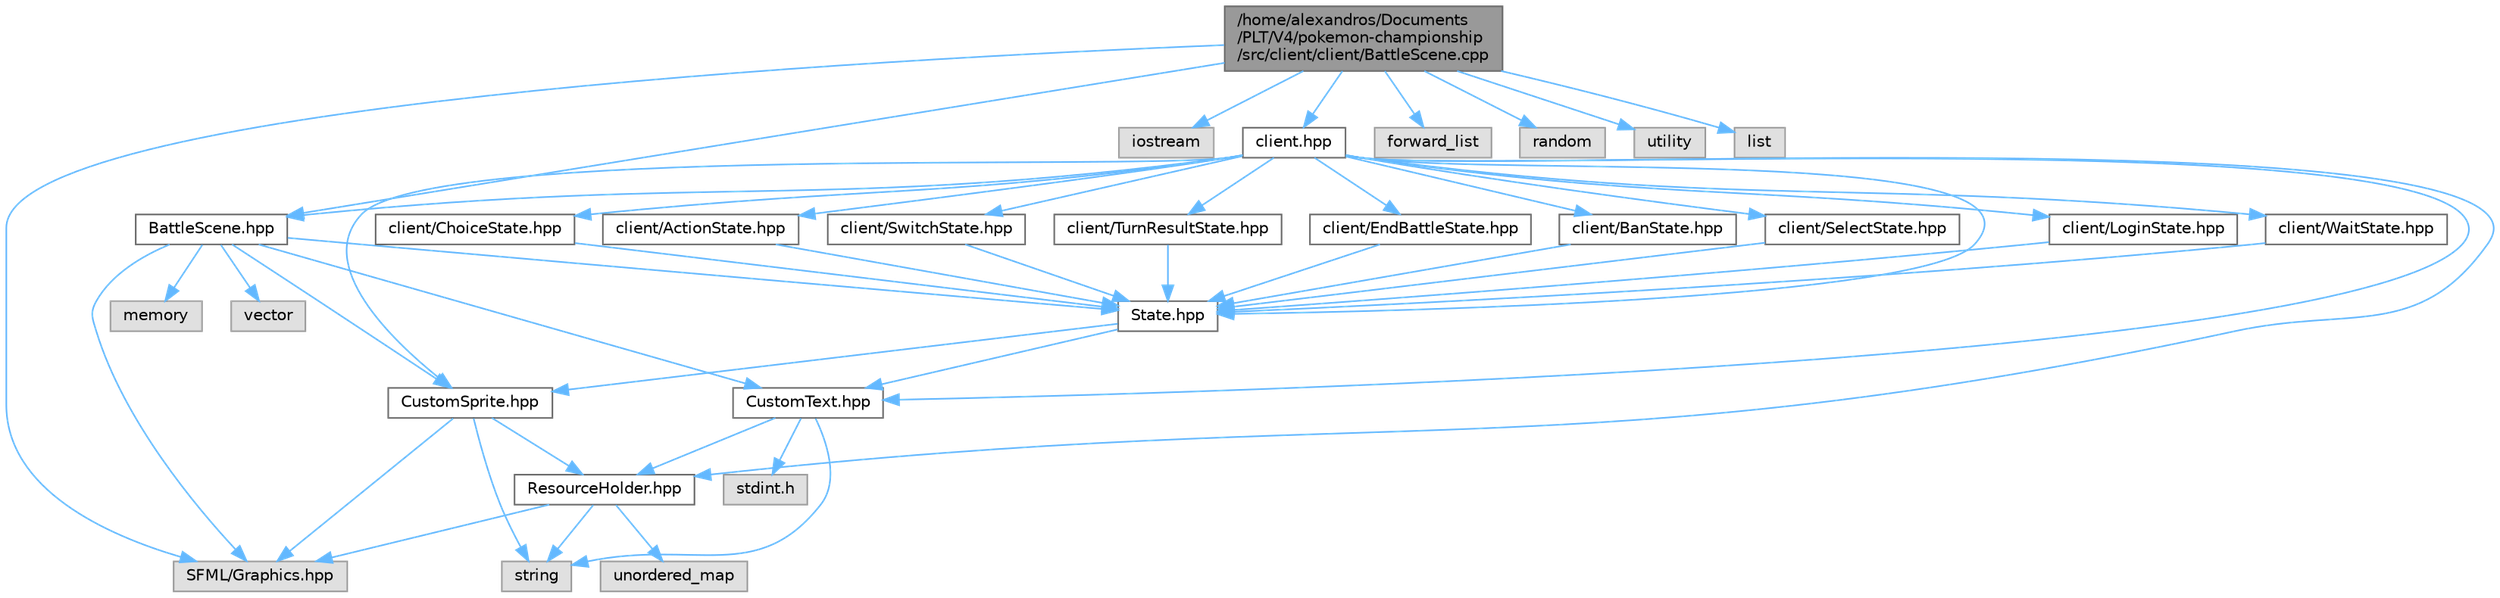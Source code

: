 digraph "/home/alexandros/Documents/PLT/V4/pokemon-championship/src/client/client/BattleScene.cpp"
{
 // LATEX_PDF_SIZE
  bgcolor="transparent";
  edge [fontname=Helvetica,fontsize=10,labelfontname=Helvetica,labelfontsize=10];
  node [fontname=Helvetica,fontsize=10,shape=box,height=0.2,width=0.4];
  Node1 [label="/home/alexandros/Documents\l/PLT/V4/pokemon-championship\l/src/client/client/BattleScene.cpp",height=0.2,width=0.4,color="gray40", fillcolor="grey60", style="filled", fontcolor="black",tooltip=" "];
  Node1 -> Node2 [color="steelblue1",style="solid"];
  Node2 [label="BattleScene.hpp",height=0.2,width=0.4,color="grey40", fillcolor="white", style="filled",URL="$_battle_scene_8hpp.html",tooltip=" "];
  Node2 -> Node3 [color="steelblue1",style="solid"];
  Node3 [label="memory",height=0.2,width=0.4,color="grey60", fillcolor="#E0E0E0", style="filled",tooltip=" "];
  Node2 -> Node4 [color="steelblue1",style="solid"];
  Node4 [label="SFML/Graphics.hpp",height=0.2,width=0.4,color="grey60", fillcolor="#E0E0E0", style="filled",tooltip=" "];
  Node2 -> Node5 [color="steelblue1",style="solid"];
  Node5 [label="vector",height=0.2,width=0.4,color="grey60", fillcolor="#E0E0E0", style="filled",tooltip=" "];
  Node2 -> Node6 [color="steelblue1",style="solid"];
  Node6 [label="State.hpp",height=0.2,width=0.4,color="grey40", fillcolor="white", style="filled",URL="$client_2client_2state_8hpp.html",tooltip=" "];
  Node6 -> Node7 [color="steelblue1",style="solid"];
  Node7 [label="CustomText.hpp",height=0.2,width=0.4,color="grey40", fillcolor="white", style="filled",URL="$_custom_text_8hpp.html",tooltip=" "];
  Node7 -> Node8 [color="steelblue1",style="solid"];
  Node8 [label="string",height=0.2,width=0.4,color="grey60", fillcolor="#E0E0E0", style="filled",tooltip=" "];
  Node7 -> Node9 [color="steelblue1",style="solid"];
  Node9 [label="stdint.h",height=0.2,width=0.4,color="grey60", fillcolor="#E0E0E0", style="filled",tooltip=" "];
  Node7 -> Node10 [color="steelblue1",style="solid"];
  Node10 [label="ResourceHolder.hpp",height=0.2,width=0.4,color="grey40", fillcolor="white", style="filled",URL="$_resource_holder_8hpp.html",tooltip=" "];
  Node10 -> Node8 [color="steelblue1",style="solid"];
  Node10 -> Node11 [color="steelblue1",style="solid"];
  Node11 [label="unordered_map",height=0.2,width=0.4,color="grey60", fillcolor="#E0E0E0", style="filled",tooltip=" "];
  Node10 -> Node4 [color="steelblue1",style="solid"];
  Node6 -> Node12 [color="steelblue1",style="solid"];
  Node12 [label="CustomSprite.hpp",height=0.2,width=0.4,color="grey40", fillcolor="white", style="filled",URL="$_custom_sprite_8hpp.html",tooltip=" "];
  Node12 -> Node4 [color="steelblue1",style="solid"];
  Node12 -> Node8 [color="steelblue1",style="solid"];
  Node12 -> Node10 [color="steelblue1",style="solid"];
  Node2 -> Node7 [color="steelblue1",style="solid"];
  Node2 -> Node12 [color="steelblue1",style="solid"];
  Node1 -> Node13 [color="steelblue1",style="solid"];
  Node13 [label="iostream",height=0.2,width=0.4,color="grey60", fillcolor="#E0E0E0", style="filled",tooltip=" "];
  Node1 -> Node14 [color="steelblue1",style="solid"];
  Node14 [label="client.hpp",height=0.2,width=0.4,color="grey40", fillcolor="white", style="filled",URL="$client_8hpp.html",tooltip=" "];
  Node14 -> Node10 [color="steelblue1",style="solid"];
  Node14 -> Node7 [color="steelblue1",style="solid"];
  Node14 -> Node12 [color="steelblue1",style="solid"];
  Node14 -> Node6 [color="steelblue1",style="solid"];
  Node14 -> Node2 [color="steelblue1",style="solid"];
  Node14 -> Node15 [color="steelblue1",style="solid"];
  Node15 [label="client/LoginState.hpp",height=0.2,width=0.4,color="grey40", fillcolor="white", style="filled",URL="$_login_state_8hpp.html",tooltip=" "];
  Node15 -> Node6 [color="steelblue1",style="solid"];
  Node14 -> Node16 [color="steelblue1",style="solid"];
  Node16 [label="client/WaitState.hpp",height=0.2,width=0.4,color="grey40", fillcolor="white", style="filled",URL="$_wait_state_8hpp.html",tooltip=" "];
  Node16 -> Node6 [color="steelblue1",style="solid"];
  Node14 -> Node17 [color="steelblue1",style="solid"];
  Node17 [label="client/ChoiceState.hpp",height=0.2,width=0.4,color="grey40", fillcolor="white", style="filled",URL="$_choice_state_8hpp.html",tooltip=" "];
  Node17 -> Node6 [color="steelblue1",style="solid"];
  Node14 -> Node18 [color="steelblue1",style="solid"];
  Node18 [label="client/ActionState.hpp",height=0.2,width=0.4,color="grey40", fillcolor="white", style="filled",URL="$_action_state_8hpp.html",tooltip=" "];
  Node18 -> Node6 [color="steelblue1",style="solid"];
  Node14 -> Node19 [color="steelblue1",style="solid"];
  Node19 [label="client/SwitchState.hpp",height=0.2,width=0.4,color="grey40", fillcolor="white", style="filled",URL="$_switch_state_8hpp.html",tooltip=" "];
  Node19 -> Node6 [color="steelblue1",style="solid"];
  Node14 -> Node20 [color="steelblue1",style="solid"];
  Node20 [label="client/TurnResultState.hpp",height=0.2,width=0.4,color="grey40", fillcolor="white", style="filled",URL="$_turn_result_state_8hpp.html",tooltip=" "];
  Node20 -> Node6 [color="steelblue1",style="solid"];
  Node14 -> Node21 [color="steelblue1",style="solid"];
  Node21 [label="client/EndBattleState.hpp",height=0.2,width=0.4,color="grey40", fillcolor="white", style="filled",URL="$_end_battle_state_8hpp.html",tooltip=" "];
  Node21 -> Node6 [color="steelblue1",style="solid"];
  Node14 -> Node22 [color="steelblue1",style="solid"];
  Node22 [label="client/BanState.hpp",height=0.2,width=0.4,color="grey40", fillcolor="white", style="filled",URL="$_ban_state_8hpp.html",tooltip=" "];
  Node22 -> Node6 [color="steelblue1",style="solid"];
  Node14 -> Node23 [color="steelblue1",style="solid"];
  Node23 [label="client/SelectState.hpp",height=0.2,width=0.4,color="grey40", fillcolor="white", style="filled",URL="$_select_state_8hpp.html",tooltip=" "];
  Node23 -> Node6 [color="steelblue1",style="solid"];
  Node1 -> Node4 [color="steelblue1",style="solid"];
  Node1 -> Node24 [color="steelblue1",style="solid"];
  Node24 [label="forward_list",height=0.2,width=0.4,color="grey60", fillcolor="#E0E0E0", style="filled",tooltip=" "];
  Node1 -> Node25 [color="steelblue1",style="solid"];
  Node25 [label="random",height=0.2,width=0.4,color="grey60", fillcolor="#E0E0E0", style="filled",tooltip=" "];
  Node1 -> Node26 [color="steelblue1",style="solid"];
  Node26 [label="utility",height=0.2,width=0.4,color="grey60", fillcolor="#E0E0E0", style="filled",tooltip=" "];
  Node1 -> Node27 [color="steelblue1",style="solid"];
  Node27 [label="list",height=0.2,width=0.4,color="grey60", fillcolor="#E0E0E0", style="filled",tooltip=" "];
}
